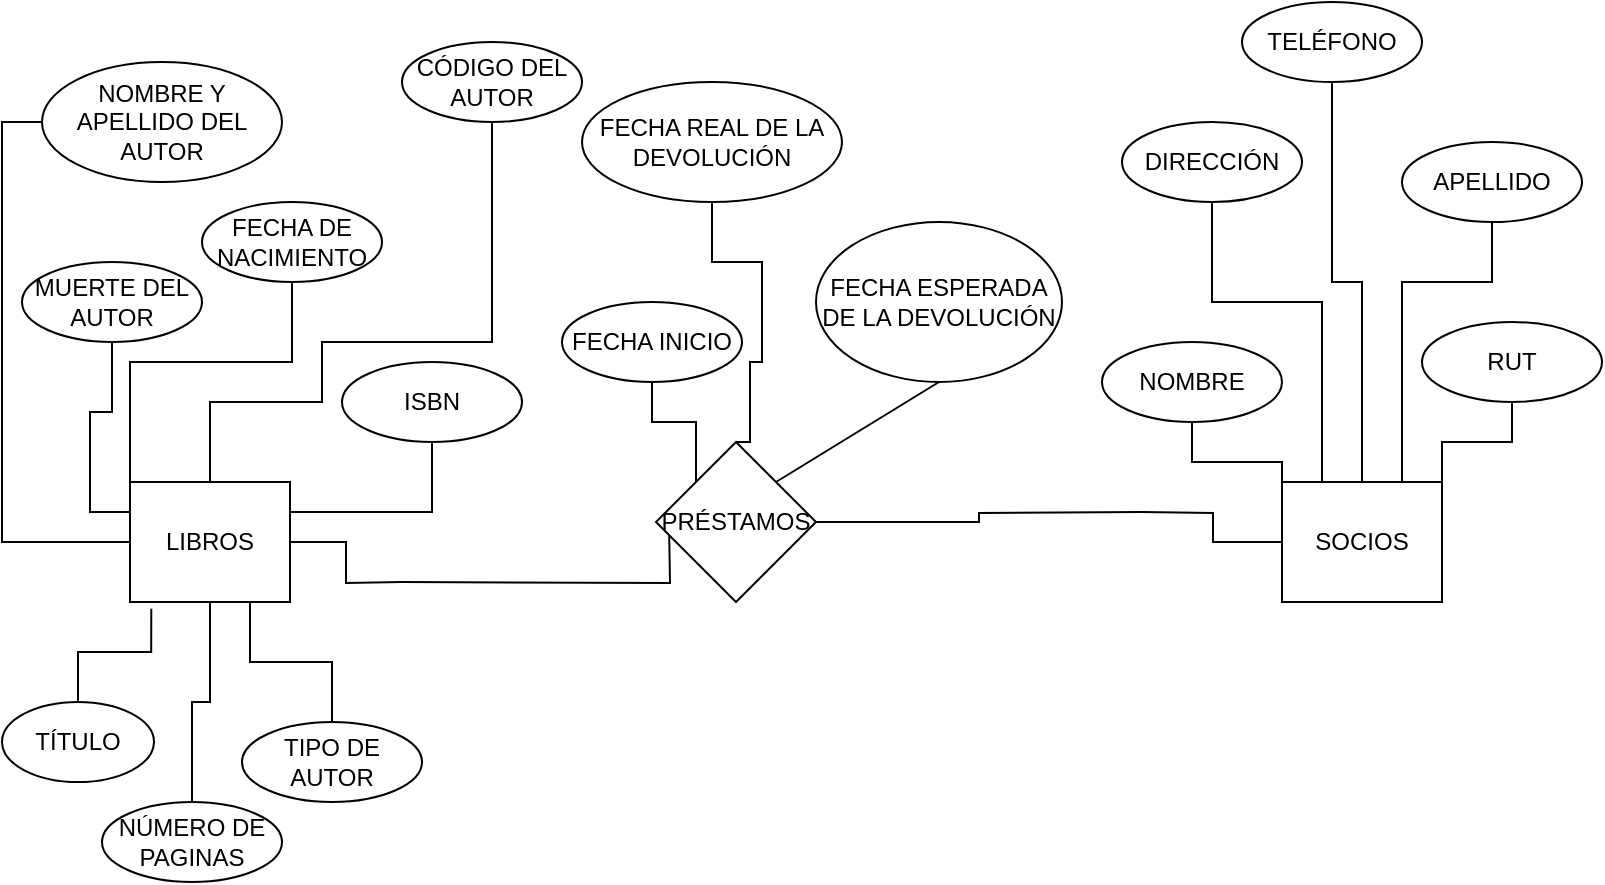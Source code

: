 <mxfile version="14.8.0" type="device"><diagram id="prtHgNgQTEPvFCAcTncT" name="Page-1"><mxGraphModel dx="782" dy="402" grid="1" gridSize="10" guides="1" tooltips="1" connect="1" arrows="1" fold="1" page="1" pageScale="1" pageWidth="827" pageHeight="1169" math="0" shadow="0"><root><mxCell id="0"/><mxCell id="1" parent="0"/><mxCell id="dNxyNK7c78bLwvsdeMH5-30" value="SOCIOS" style="rounded=0;whiteSpace=wrap;html=1;fontFamily=Helvetica;fontSize=12;fontColor=#000000;align=center;" parent="1" vertex="1"><mxGeometry x="640" y="400" width="80" height="60" as="geometry"/></mxCell><mxCell id="dNxyNK7c78bLwvsdeMH5-32" value="RUT" style="ellipse;whiteSpace=wrap;html=1;" parent="1" vertex="1"><mxGeometry x="710" y="320" width="90" height="40" as="geometry"/></mxCell><mxCell id="2gCvZahhEzWGwY_0Ng71-17" style="edgeStyle=orthogonalEdgeStyle;rounded=0;orthogonalLoop=1;jettySize=auto;html=1;exitX=1;exitY=0.5;exitDx=0;exitDy=0;entryX=0;entryY=0.5;entryDx=0;entryDy=0;endArrow=none;endFill=0;" edge="1" parent="1" source="dNxyNK7c78bLwvsdeMH5-34"><mxGeometry relative="1" as="geometry"><mxPoint x="200" y="450" as="targetPoint"/></mxGeometry></mxCell><mxCell id="dNxyNK7c78bLwvsdeMH5-34" value="LIBROS" style="rounded=0;whiteSpace=wrap;html=1;fontFamily=Helvetica;fontSize=12;fontColor=#000000;align=center;" parent="1" vertex="1"><mxGeometry x="64" y="400" width="80" height="60" as="geometry"/></mxCell><mxCell id="dNxyNK7c78bLwvsdeMH5-23" value="TÍTULO" style="ellipse;whiteSpace=wrap;html=1;" parent="1" vertex="1"><mxGeometry y="510" width="76" height="40" as="geometry"/></mxCell><mxCell id="2gCvZahhEzWGwY_0Ng71-2" value="ISBN" style="ellipse;whiteSpace=wrap;html=1;" vertex="1" parent="1"><mxGeometry x="170" y="340" width="90" height="40" as="geometry"/></mxCell><mxCell id="2gCvZahhEzWGwY_0Ng71-3" value="TELÉFONO" style="ellipse;whiteSpace=wrap;html=1;" vertex="1" parent="1"><mxGeometry x="620" y="160" width="90" height="40" as="geometry"/></mxCell><mxCell id="2gCvZahhEzWGwY_0Ng71-4" value="TIPO DE AUTOR" style="ellipse;whiteSpace=wrap;html=1;" vertex="1" parent="1"><mxGeometry x="120" y="520" width="90" height="40" as="geometry"/></mxCell><mxCell id="2gCvZahhEzWGwY_0Ng71-5" value="MUERTE DEL AUTOR" style="ellipse;whiteSpace=wrap;html=1;" vertex="1" parent="1"><mxGeometry x="10" y="290" width="90" height="40" as="geometry"/></mxCell><mxCell id="2gCvZahhEzWGwY_0Ng71-6" value="FECHA DE NACIMIENTO" style="ellipse;whiteSpace=wrap;html=1;" vertex="1" parent="1"><mxGeometry x="100" y="260" width="90" height="40" as="geometry"/></mxCell><mxCell id="2gCvZahhEzWGwY_0Ng71-7" value="NOMBRE Y APELLIDO DEL AUTOR" style="ellipse;whiteSpace=wrap;html=1;" vertex="1" parent="1"><mxGeometry x="20" y="190" width="120" height="60" as="geometry"/></mxCell><mxCell id="2gCvZahhEzWGwY_0Ng71-8" value="CÓDIGO DEL AUTOR" style="ellipse;whiteSpace=wrap;html=1;" vertex="1" parent="1"><mxGeometry x="200" y="180" width="90" height="40" as="geometry"/></mxCell><mxCell id="2gCvZahhEzWGwY_0Ng71-36" value="" style="edgeStyle=orthogonalEdgeStyle;rounded=0;orthogonalLoop=1;jettySize=auto;html=1;endArrow=none;endFill=0;" edge="1" parent="1" source="2gCvZahhEzWGwY_0Ng71-9" target="dNxyNK7c78bLwvsdeMH5-34"><mxGeometry relative="1" as="geometry"/></mxCell><mxCell id="2gCvZahhEzWGwY_0Ng71-9" value="NÚMERO DE PAGINAS" style="ellipse;whiteSpace=wrap;html=1;" vertex="1" parent="1"><mxGeometry x="50" y="560" width="90" height="40" as="geometry"/></mxCell><mxCell id="2gCvZahhEzWGwY_0Ng71-10" value="DIRECCIÓN" style="ellipse;whiteSpace=wrap;html=1;" vertex="1" parent="1"><mxGeometry x="560" y="220" width="90" height="40" as="geometry"/></mxCell><mxCell id="2gCvZahhEzWGwY_0Ng71-11" value="APELLIDO" style="ellipse;whiteSpace=wrap;html=1;" vertex="1" parent="1"><mxGeometry x="700" y="230" width="90" height="40" as="geometry"/></mxCell><mxCell id="2gCvZahhEzWGwY_0Ng71-12" value="NOMBRE" style="ellipse;whiteSpace=wrap;html=1;" vertex="1" parent="1"><mxGeometry x="550" y="330" width="90" height="40" as="geometry"/></mxCell><mxCell id="2gCvZahhEzWGwY_0Ng71-13" value="FECHA REAL DE LA DEVOLUCIÓN" style="ellipse;whiteSpace=wrap;html=1;" vertex="1" parent="1"><mxGeometry x="290" y="200" width="130" height="60" as="geometry"/></mxCell><mxCell id="2gCvZahhEzWGwY_0Ng71-14" value="FECHA ESPERADA DE LA DEVOLUCIÓN" style="ellipse;whiteSpace=wrap;html=1;" vertex="1" parent="1"><mxGeometry x="407" y="270" width="123" height="80" as="geometry"/></mxCell><mxCell id="2gCvZahhEzWGwY_0Ng71-15" value="FECHA INICIO" style="ellipse;whiteSpace=wrap;html=1;" vertex="1" parent="1"><mxGeometry x="280" y="310" width="90" height="40" as="geometry"/></mxCell><mxCell id="2gCvZahhEzWGwY_0Ng71-16" value="" style="endArrow=none;html=1;exitX=1;exitY=0;exitDx=0;exitDy=0;entryX=0.5;entryY=1;entryDx=0;entryDy=0;" edge="1" parent="1" source="2gCvZahhEzWGwY_0Ng71-38" target="2gCvZahhEzWGwY_0Ng71-14"><mxGeometry width="50" height="50" relative="1" as="geometry"><mxPoint x="393.5" y="390" as="sourcePoint"/><mxPoint x="420" y="300" as="targetPoint"/></mxGeometry></mxCell><mxCell id="2gCvZahhEzWGwY_0Ng71-18" style="edgeStyle=orthogonalEdgeStyle;rounded=0;orthogonalLoop=1;jettySize=auto;html=1;exitX=0.133;exitY=1.056;exitDx=0;exitDy=0;endArrow=none;endFill=0;exitPerimeter=0;" edge="1" parent="1" source="dNxyNK7c78bLwvsdeMH5-34" target="dNxyNK7c78bLwvsdeMH5-23"><mxGeometry relative="1" as="geometry"><mxPoint x="154" y="440" as="sourcePoint"/><mxPoint x="230" y="440" as="targetPoint"/></mxGeometry></mxCell><mxCell id="2gCvZahhEzWGwY_0Ng71-19" style="edgeStyle=orthogonalEdgeStyle;rounded=0;orthogonalLoop=1;jettySize=auto;html=1;exitX=0.5;exitY=1;exitDx=0;exitDy=0;entryX=0.75;entryY=0;entryDx=0;entryDy=0;endArrow=none;endFill=0;" edge="1" parent="1" source="2gCvZahhEzWGwY_0Ng71-11" target="dNxyNK7c78bLwvsdeMH5-30"><mxGeometry relative="1" as="geometry"><mxPoint x="170" y="470" as="sourcePoint"/><mxPoint x="246" y="470" as="targetPoint"/><Array as="points"><mxPoint x="745" y="300"/><mxPoint x="700" y="300"/></Array></mxGeometry></mxCell><mxCell id="2gCvZahhEzWGwY_0Ng71-20" style="edgeStyle=orthogonalEdgeStyle;rounded=0;orthogonalLoop=1;jettySize=auto;html=1;exitX=0.5;exitY=1;exitDx=0;exitDy=0;entryX=0.5;entryY=0;entryDx=0;entryDy=0;endArrow=none;endFill=0;" edge="1" parent="1" source="2gCvZahhEzWGwY_0Ng71-13" target="2gCvZahhEzWGwY_0Ng71-38"><mxGeometry relative="1" as="geometry"><mxPoint x="174" y="460" as="sourcePoint"/><mxPoint x="373.5" y="390" as="targetPoint"/><Array as="points"><mxPoint x="355" y="290"/><mxPoint x="380" y="290"/><mxPoint x="380" y="340"/><mxPoint x="374" y="340"/><mxPoint x="374" y="380"/></Array></mxGeometry></mxCell><mxCell id="2gCvZahhEzWGwY_0Ng71-21" style="edgeStyle=orthogonalEdgeStyle;rounded=0;orthogonalLoop=1;jettySize=auto;html=1;exitX=0.5;exitY=1;exitDx=0;exitDy=0;endArrow=none;endFill=0;entryX=0;entryY=0;entryDx=0;entryDy=0;" edge="1" parent="1" source="2gCvZahhEzWGwY_0Ng71-15" target="2gCvZahhEzWGwY_0Ng71-38"><mxGeometry relative="1" as="geometry"><mxPoint x="184" y="470" as="sourcePoint"/><mxPoint x="353.5" y="390" as="targetPoint"/></mxGeometry></mxCell><mxCell id="2gCvZahhEzWGwY_0Ng71-22" style="edgeStyle=orthogonalEdgeStyle;rounded=0;orthogonalLoop=1;jettySize=auto;html=1;exitX=1;exitY=0.5;exitDx=0;exitDy=0;entryX=0;entryY=0.5;entryDx=0;entryDy=0;endArrow=none;endFill=0;" edge="1" parent="1" target="dNxyNK7c78bLwvsdeMH5-30"><mxGeometry relative="1" as="geometry"><mxPoint x="570" y="415" as="sourcePoint"/><mxPoint x="626" y="490" as="targetPoint"/></mxGeometry></mxCell><mxCell id="2gCvZahhEzWGwY_0Ng71-23" style="edgeStyle=orthogonalEdgeStyle;rounded=0;orthogonalLoop=1;jettySize=auto;html=1;exitX=1;exitY=0.5;exitDx=0;exitDy=0;endArrow=none;endFill=0;" edge="1" parent="1" source="2gCvZahhEzWGwY_0Ng71-38"><mxGeometry relative="1" as="geometry"><mxPoint x="413.5" y="420" as="sourcePoint"/><mxPoint x="570" y="415" as="targetPoint"/></mxGeometry></mxCell><mxCell id="2gCvZahhEzWGwY_0Ng71-24" style="edgeStyle=orthogonalEdgeStyle;rounded=0;orthogonalLoop=1;jettySize=auto;html=1;entryX=0;entryY=0.5;entryDx=0;entryDy=0;endArrow=none;endFill=0;" edge="1" parent="1"><mxGeometry relative="1" as="geometry"><mxPoint x="200" y="450" as="sourcePoint"/><mxPoint x="333.5" y="420" as="targetPoint"/></mxGeometry></mxCell><mxCell id="2gCvZahhEzWGwY_0Ng71-25" style="edgeStyle=orthogonalEdgeStyle;rounded=0;orthogonalLoop=1;jettySize=auto;html=1;exitX=0.5;exitY=1;exitDx=0;exitDy=0;endArrow=none;endFill=0;entryX=1;entryY=0;entryDx=0;entryDy=0;" edge="1" parent="1" source="dNxyNK7c78bLwvsdeMH5-32" target="dNxyNK7c78bLwvsdeMH5-30"><mxGeometry relative="1" as="geometry"><mxPoint x="180" y="480" as="sourcePoint"/><mxPoint x="745" y="410" as="targetPoint"/></mxGeometry></mxCell><mxCell id="2gCvZahhEzWGwY_0Ng71-26" style="edgeStyle=orthogonalEdgeStyle;rounded=0;orthogonalLoop=1;jettySize=auto;html=1;exitX=0.5;exitY=1;exitDx=0;exitDy=0;entryX=0.5;entryY=0;entryDx=0;entryDy=0;endArrow=none;endFill=0;" edge="1" parent="1" source="2gCvZahhEzWGwY_0Ng71-3" target="dNxyNK7c78bLwvsdeMH5-30"><mxGeometry relative="1" as="geometry"><mxPoint x="634" y="490" as="sourcePoint"/><mxPoint x="710" y="490" as="targetPoint"/></mxGeometry></mxCell><mxCell id="2gCvZahhEzWGwY_0Ng71-27" style="edgeStyle=orthogonalEdgeStyle;rounded=0;orthogonalLoop=1;jettySize=auto;html=1;exitX=0.5;exitY=1;exitDx=0;exitDy=0;endArrow=none;endFill=0;entryX=0.25;entryY=0;entryDx=0;entryDy=0;" edge="1" parent="1" source="2gCvZahhEzWGwY_0Ng71-10" target="dNxyNK7c78bLwvsdeMH5-30"><mxGeometry relative="1" as="geometry"><mxPoint x="200" y="500" as="sourcePoint"/><mxPoint x="660" y="370" as="targetPoint"/><Array as="points"><mxPoint x="605" y="310"/><mxPoint x="660" y="310"/></Array></mxGeometry></mxCell><mxCell id="2gCvZahhEzWGwY_0Ng71-28" style="edgeStyle=orthogonalEdgeStyle;rounded=0;orthogonalLoop=1;jettySize=auto;html=1;endArrow=none;endFill=0;entryX=0;entryY=0;entryDx=0;entryDy=0;" edge="1" parent="1" source="2gCvZahhEzWGwY_0Ng71-12" target="dNxyNK7c78bLwvsdeMH5-30"><mxGeometry relative="1" as="geometry"><mxPoint x="210" y="510" as="sourcePoint"/><mxPoint x="670" y="360" as="targetPoint"/></mxGeometry></mxCell><mxCell id="2gCvZahhEzWGwY_0Ng71-31" style="edgeStyle=orthogonalEdgeStyle;rounded=0;orthogonalLoop=1;jettySize=auto;html=1;exitX=0.75;exitY=1;exitDx=0;exitDy=0;entryX=0.5;entryY=0;entryDx=0;entryDy=0;endArrow=none;endFill=0;" edge="1" parent="1" source="dNxyNK7c78bLwvsdeMH5-34" target="2gCvZahhEzWGwY_0Ng71-4"><mxGeometry relative="1" as="geometry"><mxPoint x="184" y="470" as="sourcePoint"/><mxPoint x="260" y="470" as="targetPoint"/></mxGeometry></mxCell><mxCell id="2gCvZahhEzWGwY_0Ng71-32" style="edgeStyle=orthogonalEdgeStyle;rounded=0;orthogonalLoop=1;jettySize=auto;html=1;entryX=0;entryY=0;entryDx=0;entryDy=0;endArrow=none;endFill=0;" edge="1" parent="1" source="2gCvZahhEzWGwY_0Ng71-6" target="dNxyNK7c78bLwvsdeMH5-34"><mxGeometry relative="1" as="geometry"><mxPoint x="194" y="480" as="sourcePoint"/><mxPoint x="270" y="480" as="targetPoint"/><Array as="points"><mxPoint x="145" y="340"/><mxPoint x="64" y="340"/></Array></mxGeometry></mxCell><mxCell id="2gCvZahhEzWGwY_0Ng71-33" style="edgeStyle=orthogonalEdgeStyle;rounded=0;orthogonalLoop=1;jettySize=auto;html=1;exitX=0;exitY=0.25;exitDx=0;exitDy=0;entryX=0.5;entryY=1;entryDx=0;entryDy=0;endArrow=none;endFill=0;" edge="1" parent="1" source="dNxyNK7c78bLwvsdeMH5-34" target="2gCvZahhEzWGwY_0Ng71-5"><mxGeometry relative="1" as="geometry"><mxPoint x="204" y="490" as="sourcePoint"/><mxPoint x="280" y="490" as="targetPoint"/></mxGeometry></mxCell><mxCell id="2gCvZahhEzWGwY_0Ng71-34" style="edgeStyle=orthogonalEdgeStyle;rounded=0;orthogonalLoop=1;jettySize=auto;html=1;exitX=0;exitY=0.5;exitDx=0;exitDy=0;entryX=0;entryY=0.5;entryDx=0;entryDy=0;endArrow=none;endFill=0;" edge="1" parent="1" source="dNxyNK7c78bLwvsdeMH5-34" target="2gCvZahhEzWGwY_0Ng71-7"><mxGeometry relative="1" as="geometry"><mxPoint x="214" y="500" as="sourcePoint"/><mxPoint x="290" y="500" as="targetPoint"/></mxGeometry></mxCell><mxCell id="2gCvZahhEzWGwY_0Ng71-35" style="edgeStyle=orthogonalEdgeStyle;rounded=0;orthogonalLoop=1;jettySize=auto;html=1;exitX=1;exitY=0.25;exitDx=0;exitDy=0;entryX=0.5;entryY=1;entryDx=0;entryDy=0;endArrow=none;endFill=0;" edge="1" parent="1" source="dNxyNK7c78bLwvsdeMH5-34" target="2gCvZahhEzWGwY_0Ng71-2"><mxGeometry relative="1" as="geometry"><mxPoint x="174" y="460" as="sourcePoint"/><mxPoint x="250" y="460" as="targetPoint"/></mxGeometry></mxCell><mxCell id="2gCvZahhEzWGwY_0Ng71-37" style="edgeStyle=orthogonalEdgeStyle;rounded=0;orthogonalLoop=1;jettySize=auto;html=1;exitX=0.5;exitY=0;exitDx=0;exitDy=0;entryX=0.5;entryY=1;entryDx=0;entryDy=0;endArrow=none;endFill=0;" edge="1" parent="1" source="dNxyNK7c78bLwvsdeMH5-34" target="2gCvZahhEzWGwY_0Ng71-8"><mxGeometry relative="1" as="geometry"><mxPoint x="154" y="440" as="sourcePoint"/><mxPoint x="230" y="440" as="targetPoint"/><Array as="points"><mxPoint x="104" y="360"/><mxPoint x="160" y="360"/><mxPoint x="160" y="330"/><mxPoint x="245" y="330"/></Array></mxGeometry></mxCell><mxCell id="2gCvZahhEzWGwY_0Ng71-38" value="PRÉSTAMOS" style="rhombus;whiteSpace=wrap;html=1;" vertex="1" parent="1"><mxGeometry x="327" y="380" width="80" height="80" as="geometry"/></mxCell></root></mxGraphModel></diagram></mxfile>